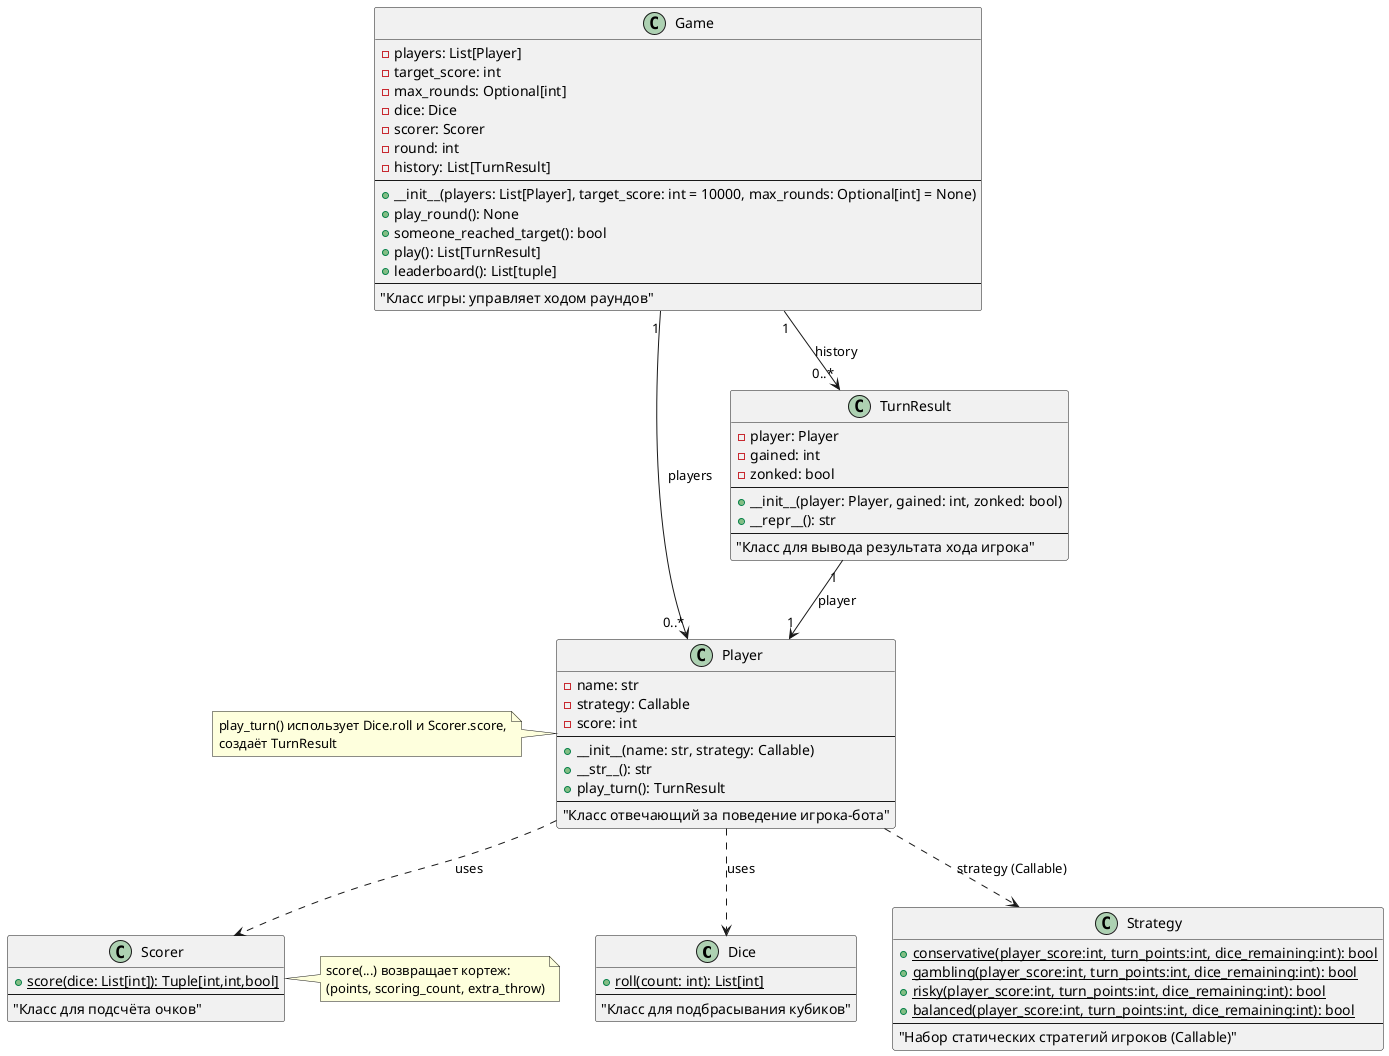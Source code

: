 @startuml
' Classes
class Dice {
  {static} +roll(count: int): List[int]
  --
  "Класс для подбрасывания кубиков"
}

class Scorer {
  {static} +score(dice: List[int]): Tuple[int,int,bool]
  --
  "Класс для подсчёта очков"
}

class Strategy {
  {static} +conservative(player_score:int, turn_points:int, dice_remaining:int): bool
  {static} +gambling(player_score:int, turn_points:int, dice_remaining:int): bool
  {static} +risky(player_score:int, turn_points:int, dice_remaining:int): bool
  {static} +balanced(player_score:int, turn_points:int, dice_remaining:int): bool
  --
  "Набор статических стратегий игроков (Callable)"
}

class Player {
  -name: str
  -strategy: Callable
  -score: int
  --
  +__init__(name: str, strategy: Callable)
  +__str__(): str
  +play_turn(): TurnResult
  --
  "Класс отвечающий за поведение игрока-бота"
}

class TurnResult {
  -player: Player
  -gained: int
  -zonked: bool
  --
  +__init__(player: Player, gained: int, zonked: bool)
  +__repr__(): str
  --
  "Класс для вывода результата хода игрока"
}

class Game {
  -players: List[Player]
  -target_score: int
  -max_rounds: Optional[int]
  -dice: Dice
  -scorer: Scorer
  -round: int
  -history: List[TurnResult]
  --
  +__init__(players: List[Player], target_score: int = 10000, max_rounds: Optional[int] = None)
  +play_round(): None
  +someone_reached_target(): bool
  +play(): List[TurnResult]
  +leaderboard(): List[tuple]
  --
  "Класс игры: управляет ходом раундов"
}

' Relationships / multiplicities
Game "1" --> "0..*" Player : players
Game "1" --> "0..*" TurnResult : history

TurnResult "1" --> "1" Player : player

Player ..> Strategy : strategy (Callable)
Player ..> Dice : uses
Player ..> Scorer : uses

' Notes for special behaviors
note right of Scorer
  score(...) возвращает кортеж:
  (points, scoring_count, extra_throw)
end note

note left of Player
  play_turn() использует Dice.roll и Scorer.score,
  создаёт TurnResult
end note

@enduml

